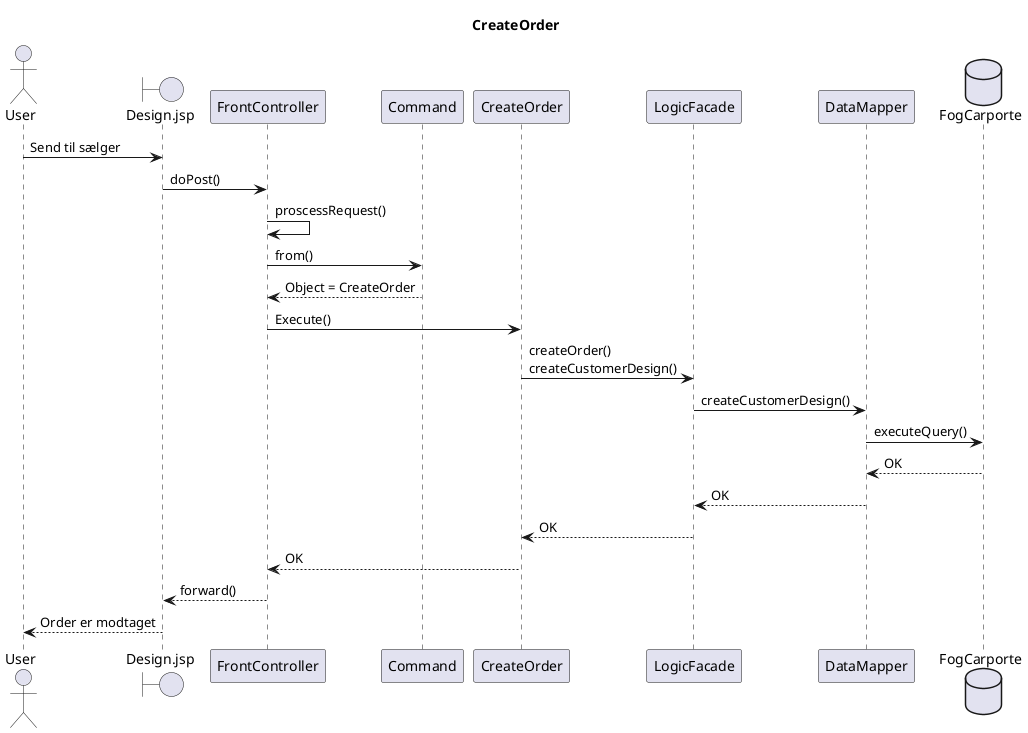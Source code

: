 @startuml
Title CreateOrder
actor User
boundary Design.jsp
participant FrontController
participant Command
participant CreateOrder
participant LogicFacade
participant DataMapper
database FogCarporte


User -> Design.jsp : Send til sælger
Design.jsp -> FrontController : doPost()
FrontController -> FrontController: proscessRequest()
FrontController -> Command: from()
Command --> FrontController: Object = CreateOrder
FrontController -> CreateOrder: Execute()
CreateOrder -> LogicFacade: createOrder()\ncreateCustomerDesign()
LogicFacade -> DataMapper: createCustomerDesign()
DataMapper -> FogCarporte: executeQuery()
FogCarporte --> DataMapper: OK
DataMapper --> LogicFacade: OK
LogicFacade --> CreateOrder: OK
CreateOrder --> FrontController: OK
FrontController --> Design.jsp: forward()
Design.jsp --> User: Order er modtaget

@enduml